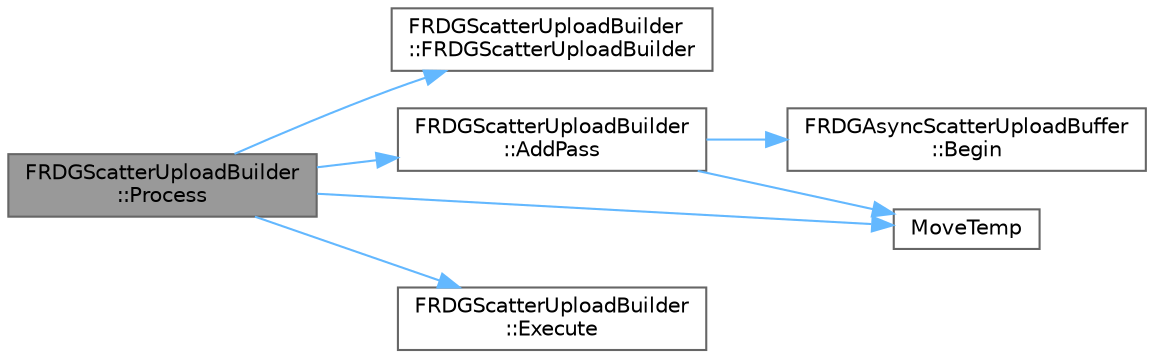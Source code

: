 digraph "FRDGScatterUploadBuilder::Process"
{
 // INTERACTIVE_SVG=YES
 // LATEX_PDF_SIZE
  bgcolor="transparent";
  edge [fontname=Helvetica,fontsize=10,labelfontname=Helvetica,labelfontsize=10];
  node [fontname=Helvetica,fontsize=10,shape=box,height=0.2,width=0.4];
  rankdir="LR";
  Node1 [id="Node000001",label="FRDGScatterUploadBuilder\l::Process",height=0.2,width=0.4,color="gray40", fillcolor="grey60", style="filled", fontcolor="black",tooltip=" "];
  Node1 -> Node2 [id="edge1_Node000001_Node000002",color="steelblue1",style="solid",tooltip=" "];
  Node2 [id="Node000002",label="FRDGScatterUploadBuilder\l::FRDGScatterUploadBuilder",height=0.2,width=0.4,color="grey40", fillcolor="white", style="filled",URL="$dd/d50/classFRDGScatterUploadBuilder.html#aa7da4ee7b542ff2832c2c25e04b34b07",tooltip=" "];
  Node1 -> Node3 [id="edge2_Node000001_Node000003",color="steelblue1",style="solid",tooltip=" "];
  Node3 [id="Node000003",label="FRDGScatterUploadBuilder\l::AddPass",height=0.2,width=0.4,color="grey40", fillcolor="white", style="filled",URL="$dd/d50/classFRDGScatterUploadBuilder.html#a02a82eb947e978f876b80e153036328e",tooltip="Init with pre-existing destination index data, performs a bulk-copy."];
  Node3 -> Node4 [id="edge3_Node000003_Node000004",color="steelblue1",style="solid",tooltip=" "];
  Node4 [id="Node000004",label="FRDGAsyncScatterUploadBuffer\l::Begin",height=0.2,width=0.4,color="grey40", fillcolor="white", style="filled",URL="$d9/d42/classFRDGAsyncScatterUploadBuffer.html#ab5ca970c723cfba94367d37b7e150f62",tooltip="Init with pre-existing destination index data, performs a bulk-copy."];
  Node3 -> Node5 [id="edge4_Node000003_Node000005",color="steelblue1",style="solid",tooltip=" "];
  Node5 [id="Node000005",label="MoveTemp",height=0.2,width=0.4,color="grey40", fillcolor="white", style="filled",URL="$d4/d24/UnrealTemplate_8h.html#ad5e6c049aeb9c9115fec514ba581dbb6",tooltip="MoveTemp will cast a reference to an rvalue reference."];
  Node1 -> Node6 [id="edge5_Node000001_Node000006",color="steelblue1",style="solid",tooltip=" "];
  Node6 [id="Node000006",label="FRDGScatterUploadBuilder\l::Execute",height=0.2,width=0.4,color="grey40", fillcolor="white", style="filled",URL="$dd/d50/classFRDGScatterUploadBuilder.html#ae87e971a74e5c7398781b6ac941dbdd7",tooltip=" "];
  Node1 -> Node5 [id="edge6_Node000001_Node000005",color="steelblue1",style="solid",tooltip=" "];
}
